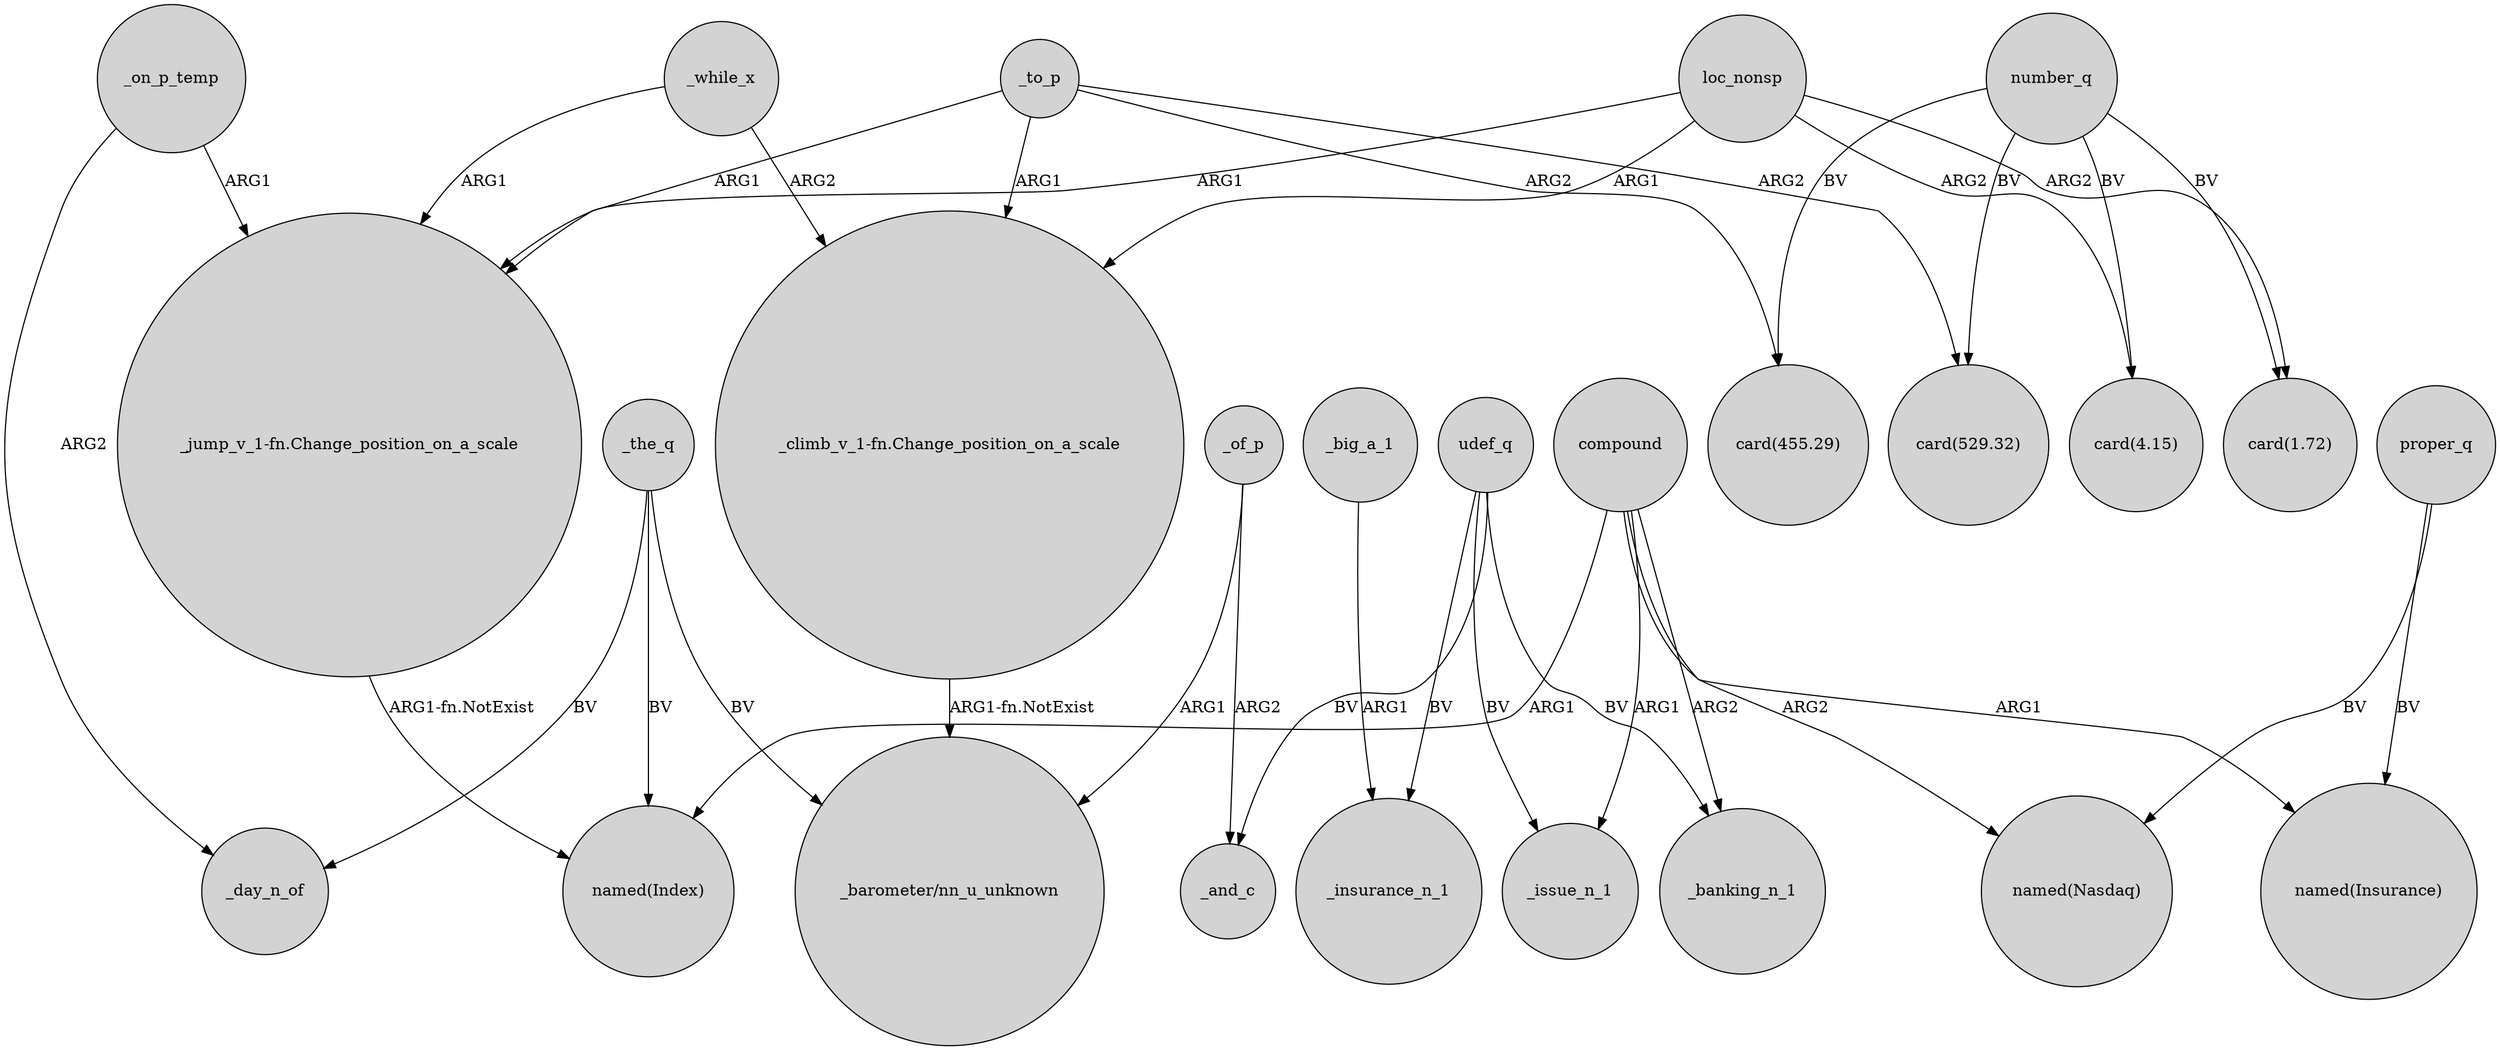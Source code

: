 digraph {
	node [shape=circle style=filled]
	_the_q -> "_barometer/nn_u_unknown" [label=BV]
	_of_p -> "_barometer/nn_u_unknown" [label=ARG1]
	_to_p -> "card(529.32)" [label=ARG2]
	_to_p -> "_jump_v_1-fn.Change_position_on_a_scale" [label=ARG1]
	loc_nonsp -> "card(1.72)" [label=ARG2]
	compound -> "named(Index)" [label=ARG1]
	_while_x -> "_climb_v_1-fn.Change_position_on_a_scale" [label=ARG2]
	udef_q -> _insurance_n_1 [label=BV]
	_to_p -> "card(455.29)" [label=ARG2]
	loc_nonsp -> "_climb_v_1-fn.Change_position_on_a_scale" [label=ARG1]
	loc_nonsp -> "card(4.15)" [label=ARG2]
	_of_p -> _and_c [label=ARG2]
	_to_p -> "_climb_v_1-fn.Change_position_on_a_scale" [label=ARG1]
	compound -> "named(Nasdaq)" [label=ARG2]
	compound -> _banking_n_1 [label=ARG2]
	proper_q -> "named(Nasdaq)" [label=BV]
	number_q -> "card(455.29)" [label=BV]
	"_jump_v_1-fn.Change_position_on_a_scale" -> "named(Index)" [label="ARG1-fn.NotExist"]
	"_climb_v_1-fn.Change_position_on_a_scale" -> "_barometer/nn_u_unknown" [label="ARG1-fn.NotExist"]
	_big_a_1 -> _insurance_n_1 [label=ARG1]
	_the_q -> _day_n_of [label=BV]
	number_q -> "card(529.32)" [label=BV]
	_the_q -> "named(Index)" [label=BV]
	udef_q -> _issue_n_1 [label=BV]
	compound -> _issue_n_1 [label=ARG1]
	proper_q -> "named(Insurance)" [label=BV]
	_while_x -> "_jump_v_1-fn.Change_position_on_a_scale" [label=ARG1]
	compound -> "named(Insurance)" [label=ARG1]
	_on_p_temp -> "_jump_v_1-fn.Change_position_on_a_scale" [label=ARG1]
	udef_q -> _banking_n_1 [label=BV]
	udef_q -> _and_c [label=BV]
	number_q -> "card(1.72)" [label=BV]
	number_q -> "card(4.15)" [label=BV]
	_on_p_temp -> _day_n_of [label=ARG2]
	loc_nonsp -> "_jump_v_1-fn.Change_position_on_a_scale" [label=ARG1]
}
